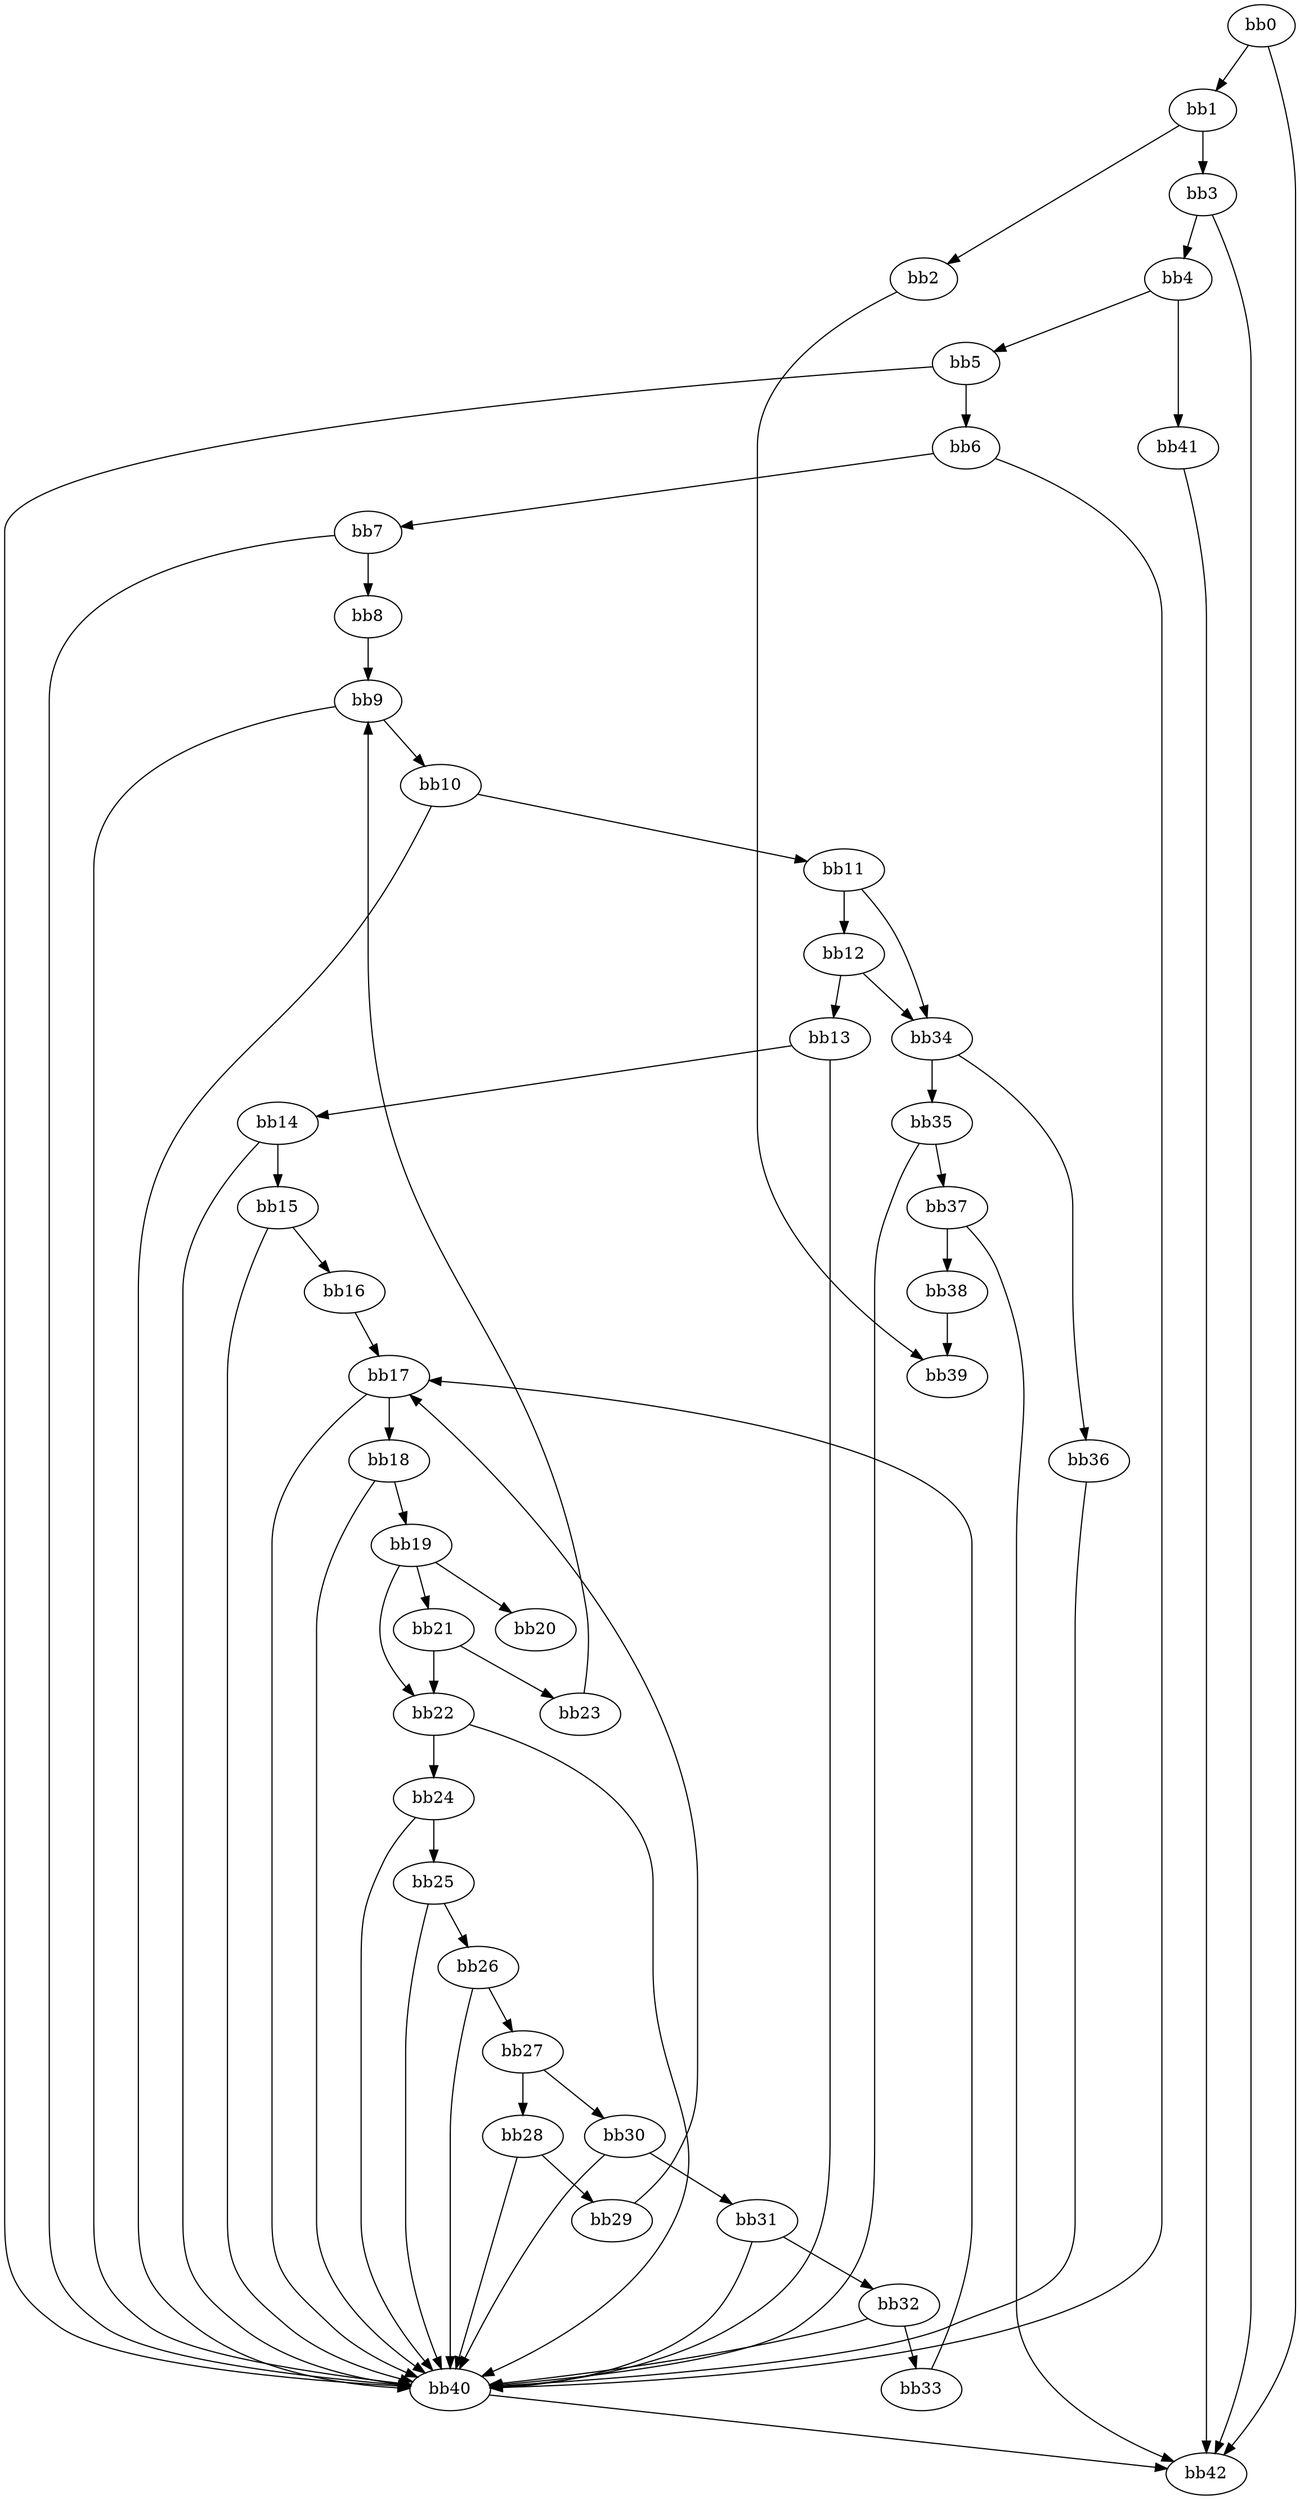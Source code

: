 digraph {
    0 [ label = "bb0\l" ]
    1 [ label = "bb1\l" ]
    2 [ label = "bb2\l" ]
    3 [ label = "bb3\l" ]
    4 [ label = "bb4\l" ]
    5 [ label = "bb5\l" ]
    6 [ label = "bb6\l" ]
    7 [ label = "bb7\l" ]
    8 [ label = "bb8\l" ]
    9 [ label = "bb9\l" ]
    10 [ label = "bb10\l" ]
    11 [ label = "bb11\l" ]
    12 [ label = "bb12\l" ]
    13 [ label = "bb13\l" ]
    14 [ label = "bb14\l" ]
    15 [ label = "bb15\l" ]
    16 [ label = "bb16\l" ]
    17 [ label = "bb17\l" ]
    18 [ label = "bb18\l" ]
    19 [ label = "bb19\l" ]
    20 [ label = "bb20\l" ]
    21 [ label = "bb21\l" ]
    22 [ label = "bb22\l" ]
    23 [ label = "bb23\l" ]
    24 [ label = "bb24\l" ]
    25 [ label = "bb25\l" ]
    26 [ label = "bb26\l" ]
    27 [ label = "bb27\l" ]
    28 [ label = "bb28\l" ]
    29 [ label = "bb29\l" ]
    30 [ label = "bb30\l" ]
    31 [ label = "bb31\l" ]
    32 [ label = "bb32\l" ]
    33 [ label = "bb33\l" ]
    34 [ label = "bb34\l" ]
    35 [ label = "bb35\l" ]
    36 [ label = "bb36\l" ]
    37 [ label = "bb37\l" ]
    38 [ label = "bb38\l" ]
    39 [ label = "bb39\l" ]
    40 [ label = "bb40\l" ]
    41 [ label = "bb41\l" ]
    42 [ label = "bb42\l" ]
    0 -> 1 [ ]
    0 -> 42 [ ]
    1 -> 2 [ ]
    1 -> 3 [ ]
    2 -> 39 [ ]
    3 -> 4 [ ]
    3 -> 42 [ ]
    4 -> 5 [ ]
    4 -> 41 [ ]
    5 -> 6 [ ]
    5 -> 40 [ ]
    6 -> 7 [ ]
    6 -> 40 [ ]
    7 -> 8 [ ]
    7 -> 40 [ ]
    8 -> 9 [ ]
    9 -> 10 [ ]
    9 -> 40 [ ]
    10 -> 11 [ ]
    10 -> 40 [ ]
    11 -> 12 [ ]
    11 -> 34 [ ]
    12 -> 13 [ ]
    12 -> 34 [ ]
    13 -> 14 [ ]
    13 -> 40 [ ]
    14 -> 15 [ ]
    14 -> 40 [ ]
    15 -> 16 [ ]
    15 -> 40 [ ]
    16 -> 17 [ ]
    17 -> 18 [ ]
    17 -> 40 [ ]
    18 -> 19 [ ]
    18 -> 40 [ ]
    19 -> 20 [ ]
    19 -> 21 [ ]
    19 -> 22 [ ]
    21 -> 22 [ ]
    21 -> 23 [ ]
    22 -> 24 [ ]
    22 -> 40 [ ]
    23 -> 9 [ ]
    24 -> 25 [ ]
    24 -> 40 [ ]
    25 -> 26 [ ]
    25 -> 40 [ ]
    26 -> 27 [ ]
    26 -> 40 [ ]
    27 -> 28 [ ]
    27 -> 30 [ ]
    28 -> 29 [ ]
    28 -> 40 [ ]
    29 -> 17 [ ]
    30 -> 31 [ ]
    30 -> 40 [ ]
    31 -> 32 [ ]
    31 -> 40 [ ]
    32 -> 33 [ ]
    32 -> 40 [ ]
    33 -> 17 [ ]
    34 -> 35 [ ]
    34 -> 36 [ ]
    35 -> 37 [ ]
    35 -> 40 [ ]
    36 -> 40 [ ]
    37 -> 38 [ ]
    37 -> 42 [ ]
    38 -> 39 [ ]
    40 -> 42 [ ]
    41 -> 42 [ ]
}

